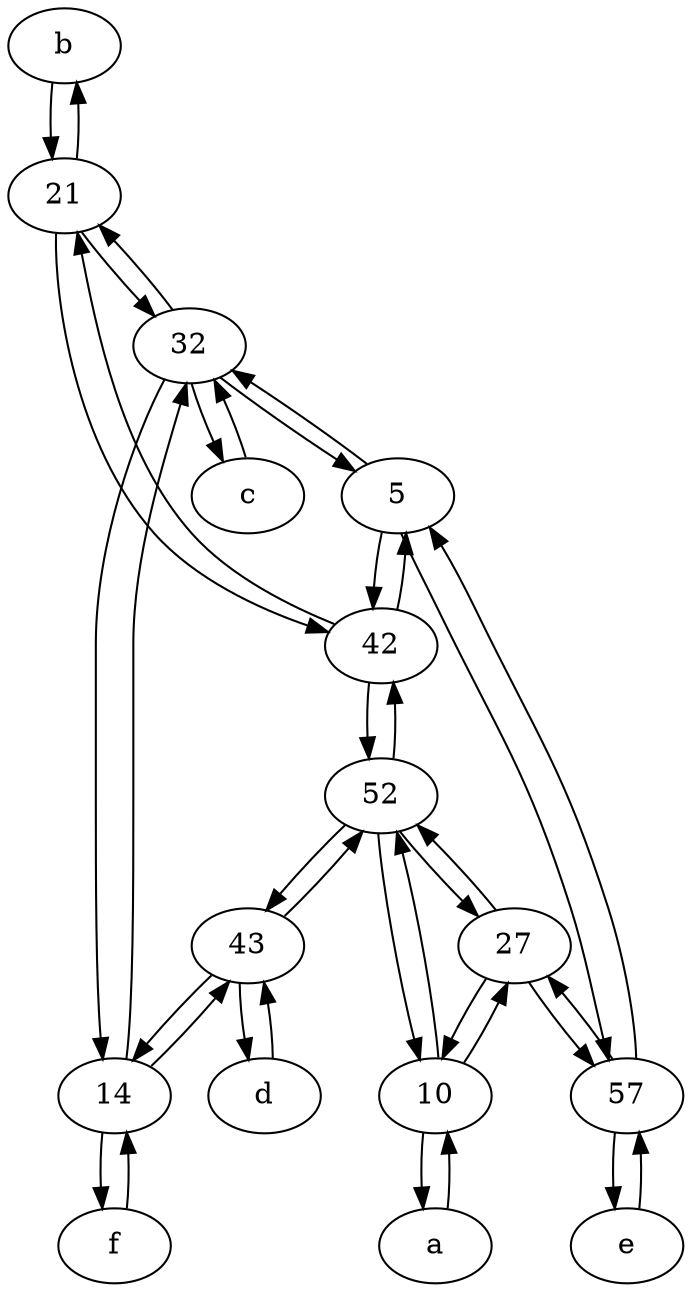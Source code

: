 digraph  {
	b [pos="50,20!"];
	42;
	52;
	27;
	5;
	32;
	10;
	d [pos="20,30!"];
	a [pos="40,10!"];
	21;
	c [pos="20,10!"];
	e [pos="30,50!"];
	f [pos="15,45!"];
	43;
	14;
	57;
	21 -> b;
	21 -> 42;
	43 -> 52;
	43 -> 14;
	27 -> 52;
	14 -> 43;
	57 -> 5;
	5 -> 32;
	27 -> 10;
	10 -> 52;
	14 -> 32;
	32 -> 14;
	57 -> e;
	57 -> 27;
	c -> 32;
	5 -> 42;
	42 -> 5;
	52 -> 42;
	32 -> 21;
	d -> 43;
	f -> 14;
	5 -> 57;
	42 -> 52;
	10 -> 27;
	21 -> 32;
	43 -> d;
	14 -> f;
	52 -> 27;
	27 -> 57;
	10 -> a;
	32 -> c;
	b -> 21;
	42 -> 21;
	52 -> 10;
	32 -> 5;
	52 -> 43;
	a -> 10;
	e -> 57;

	}